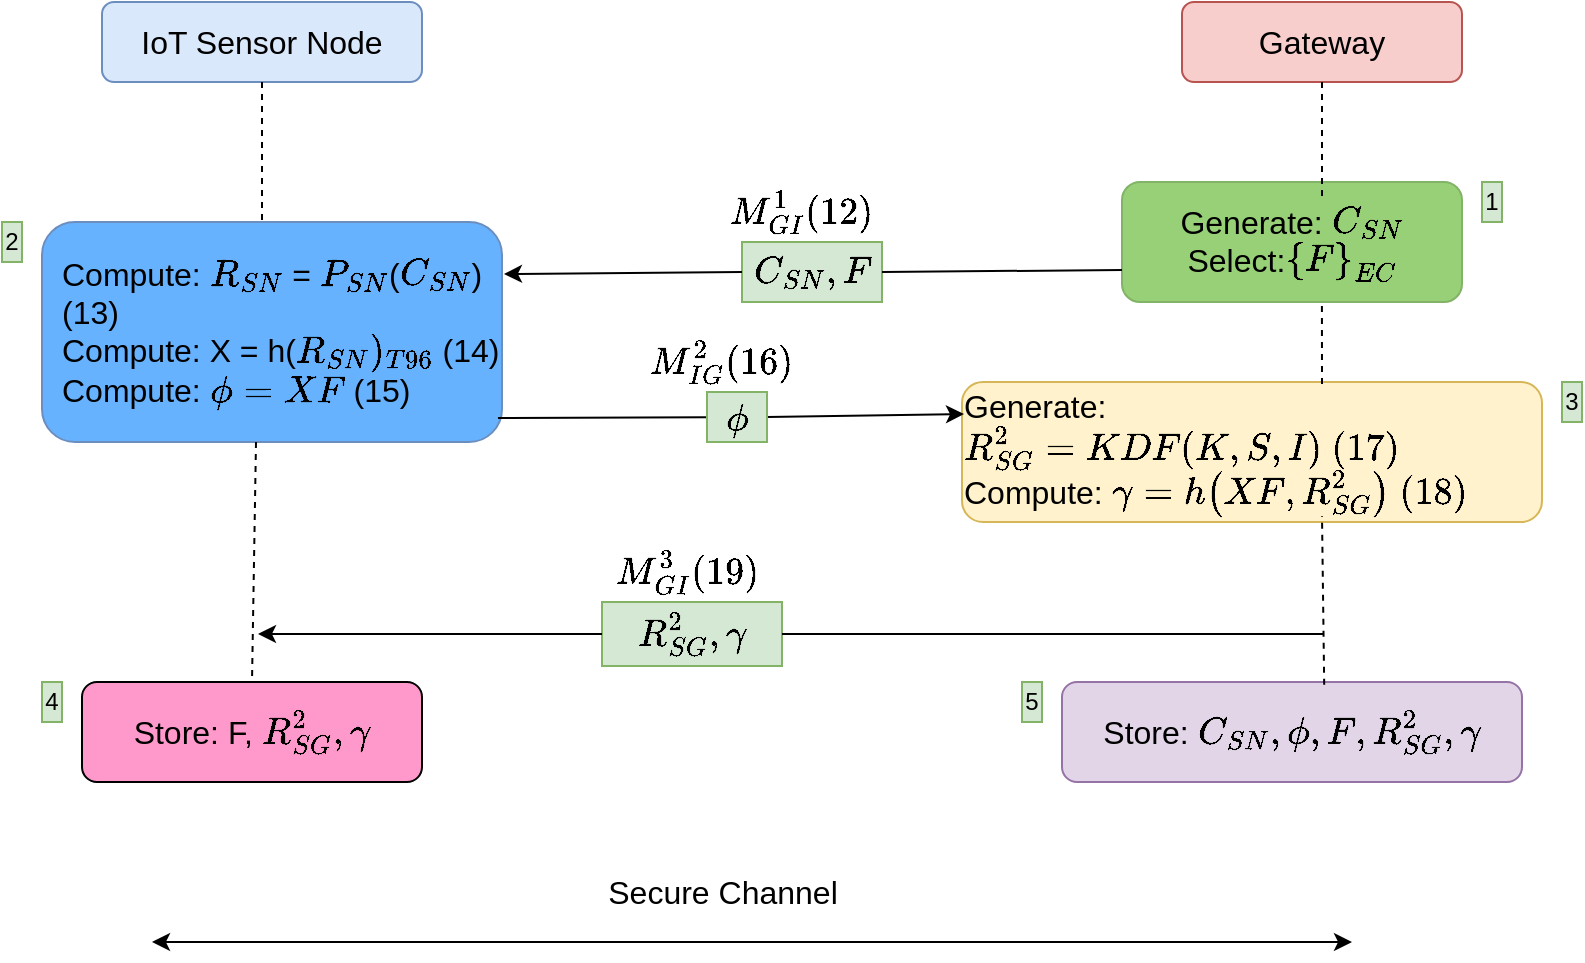 <mxfile version="21.7.0" type="github">
  <diagram name="Page-1" id="TNbmgFJ4rGOWiyjLX6vp">
    <mxGraphModel dx="1242" dy="820" grid="1" gridSize="10" guides="1" tooltips="1" connect="1" arrows="1" fold="1" page="1" pageScale="1" pageWidth="850" pageHeight="1100" math="1" shadow="0">
      <root>
        <mxCell id="0" />
        <mxCell id="1" parent="0" />
        <mxCell id="ZjjznndVC-6k5SrVuJLU-1" value="&lt;font style=&quot;font-size: 16px;&quot;&gt;IoT Sensor Node&lt;/font&gt;" style="rounded=1;whiteSpace=wrap;html=1;fillColor=#dae8fc;strokeColor=#6c8ebf;" parent="1" vertex="1">
          <mxGeometry x="100" y="50" width="160" height="40" as="geometry" />
        </mxCell>
        <mxCell id="ZjjznndVC-6k5SrVuJLU-2" value="&lt;font style=&quot;font-size: 16px;&quot;&gt;Gateway&lt;/font&gt;" style="rounded=1;whiteSpace=wrap;html=1;fillColor=#f8cecc;strokeColor=#b85450;" parent="1" vertex="1">
          <mxGeometry x="640" y="50" width="140" height="40" as="geometry" />
        </mxCell>
        <mxCell id="ZjjznndVC-6k5SrVuJLU-3" value="&lt;font style=&quot;font-size: 16px;&quot;&gt;Compute: `R_{SN}` = `P_{SN}`(`C_{SN}`) (13)&lt;br&gt;Compute: X = h(`R_{SN})_{T96}` (14)&lt;br&gt;Compute: `\phi= XF` (15)&lt;/font&gt;" style="rounded=1;whiteSpace=wrap;html=1;fillColor=#66B2FF;strokeColor=#6c8ebf;align=left;spacingLeft=8;" parent="1" vertex="1">
          <mxGeometry x="70" y="160" width="230" height="110" as="geometry" />
        </mxCell>
        <mxCell id="ZjjznndVC-6k5SrVuJLU-4" value="&lt;font style=&quot;font-size: 16px;&quot;&gt;Generate: `C_{SN}`&lt;br&gt;Select:`{F}_{EC}`&lt;/font&gt;" style="rounded=1;whiteSpace=wrap;html=1;fillColor=#97D077;strokeColor=#82b366;align=center;" parent="1" vertex="1">
          <mxGeometry x="610" y="140" width="170" height="60" as="geometry" />
        </mxCell>
        <mxCell id="ZjjznndVC-6k5SrVuJLU-6" value="&lt;div style=&quot;border-color: var(--border-color); text-align: left; font-size: 16px;&quot;&gt;&lt;font style=&quot;font-size: 16px;&quot;&gt;Generate: `R_{SG}^2 =KDF(K, S, I)&amp;nbsp; (17)`&lt;/font&gt;&lt;/div&gt;&lt;div style=&quot;border-color: var(--border-color); text-align: left; font-size: 16px;&quot;&gt;&lt;span style=&quot;background-color: initial;&quot;&gt;&lt;font style=&quot;font-size: 16px;&quot;&gt;Compute: `\gamma=h(XF,R_{SG}^2)&amp;nbsp; (18)`&lt;/font&gt;&lt;/span&gt;&lt;br&gt;&lt;/div&gt;" style="rounded=1;whiteSpace=wrap;html=1;fillColor=#fff2cc;strokeColor=#d6b656;" parent="1" vertex="1">
          <mxGeometry x="530" y="240" width="290" height="70" as="geometry" />
        </mxCell>
        <mxCell id="ZjjznndVC-6k5SrVuJLU-7" value="&lt;font style=&quot;font-size: 16px;&quot;&gt;Store: F, `R_{SG}^2, gamma`&lt;/font&gt;" style="rounded=1;whiteSpace=wrap;html=1;fillColor=#FF99CC;" parent="1" vertex="1">
          <mxGeometry x="90" y="390" width="170" height="50" as="geometry" />
        </mxCell>
        <mxCell id="ZjjznndVC-6k5SrVuJLU-8" value="&lt;font style=&quot;font-size: 16px;&quot;&gt;Store: `C_{SN}, phi, F,R_{SG}^2, gamma`&lt;/font&gt;" style="rounded=1;whiteSpace=wrap;html=1;fillColor=#e1d5e7;strokeColor=#9673a6;" parent="1" vertex="1">
          <mxGeometry x="580" y="390" width="230" height="50" as="geometry" />
        </mxCell>
        <mxCell id="ZjjznndVC-6k5SrVuJLU-9" value="&lt;font style=&quot;font-size: 16px;&quot;&gt;`C_{SN}, F`&lt;/font&gt;" style="rounded=0;whiteSpace=wrap;html=1;fillColor=#d5e8d4;strokeColor=#82b366;" parent="1" vertex="1">
          <mxGeometry x="420" y="170" width="70" height="30" as="geometry" />
        </mxCell>
        <mxCell id="ZjjznndVC-6k5SrVuJLU-11" value="&lt;font style=&quot;font-size: 16px;&quot;&gt;`R_{SG}^2, gamma`&lt;/font&gt;" style="rounded=0;whiteSpace=wrap;html=1;fillColor=#d5e8d4;strokeColor=#82b366;" parent="1" vertex="1">
          <mxGeometry x="350" y="350" width="90" height="32" as="geometry" />
        </mxCell>
        <mxCell id="ZjjznndVC-6k5SrVuJLU-14" value="" style="endArrow=classic;html=1;rounded=0;exitX=1;exitY=0.5;exitDx=0;exitDy=0;" parent="1" source="ZjjznndVC-6k5SrVuJLU-10" edge="1">
          <mxGeometry width="50" height="50" relative="1" as="geometry">
            <mxPoint x="421" y="256" as="sourcePoint" />
            <mxPoint x="531" y="256" as="targetPoint" />
          </mxGeometry>
        </mxCell>
        <mxCell id="ZjjznndVC-6k5SrVuJLU-15" value="" style="endArrow=none;dashed=1;html=1;rounded=0;entryX=0.5;entryY=0;entryDx=0;entryDy=0;" parent="1" target="ZjjznndVC-6k5SrVuJLU-7" edge="1">
          <mxGeometry width="50" height="50" relative="1" as="geometry">
            <mxPoint x="177" y="270" as="sourcePoint" />
            <mxPoint x="110" y="390" as="targetPoint" />
          </mxGeometry>
        </mxCell>
        <mxCell id="ZjjznndVC-6k5SrVuJLU-16" value="" style="endArrow=none;dashed=1;html=1;rounded=0;exitX=0.57;exitY=0.028;exitDx=0;exitDy=0;exitPerimeter=0;" parent="1" source="ZjjznndVC-6k5SrVuJLU-8" edge="1">
          <mxGeometry width="50" height="50" relative="1" as="geometry">
            <mxPoint x="731" y="389" as="sourcePoint" />
            <mxPoint x="710" y="307" as="targetPoint" />
          </mxGeometry>
        </mxCell>
        <mxCell id="ZjjznndVC-6k5SrVuJLU-17" value="" style="endArrow=none;html=1;rounded=0;entryX=1;entryY=0.5;entryDx=0;entryDy=0;" parent="1" target="ZjjznndVC-6k5SrVuJLU-11" edge="1">
          <mxGeometry width="50" height="50" relative="1" as="geometry">
            <mxPoint x="711" y="366" as="sourcePoint" />
            <mxPoint x="450" y="240" as="targetPoint" />
          </mxGeometry>
        </mxCell>
        <mxCell id="ZjjznndVC-6k5SrVuJLU-18" value="" style="endArrow=classic;html=1;rounded=0;exitX=0;exitY=0.5;exitDx=0;exitDy=0;" parent="1" source="ZjjznndVC-6k5SrVuJLU-11" edge="1">
          <mxGeometry width="50" height="50" relative="1" as="geometry">
            <mxPoint x="400" y="290" as="sourcePoint" />
            <mxPoint x="178" y="366" as="targetPoint" />
          </mxGeometry>
        </mxCell>
        <mxCell id="ZjjznndVC-6k5SrVuJLU-19" value="" style="endArrow=none;html=1;rounded=0;entryX=1;entryY=0.5;entryDx=0;entryDy=0;" parent="1" target="ZjjznndVC-6k5SrVuJLU-9" edge="1">
          <mxGeometry width="50" height="50" relative="1" as="geometry">
            <mxPoint x="610" y="184" as="sourcePoint" />
            <mxPoint x="450" y="240" as="targetPoint" />
          </mxGeometry>
        </mxCell>
        <mxCell id="ZjjznndVC-6k5SrVuJLU-20" value="" style="endArrow=classic;html=1;rounded=0;exitX=0;exitY=0.5;exitDx=0;exitDy=0;" parent="1" source="ZjjznndVC-6k5SrVuJLU-9" edge="1">
          <mxGeometry width="50" height="50" relative="1" as="geometry">
            <mxPoint x="400" y="290" as="sourcePoint" />
            <mxPoint x="301" y="186" as="targetPoint" />
          </mxGeometry>
        </mxCell>
        <mxCell id="ZjjznndVC-6k5SrVuJLU-21" value="" style="endArrow=none;dashed=1;html=1;rounded=0;" parent="1" edge="1">
          <mxGeometry width="50" height="50" relative="1" as="geometry">
            <mxPoint x="180" y="90" as="sourcePoint" />
            <mxPoint x="180" y="160" as="targetPoint" />
          </mxGeometry>
        </mxCell>
        <mxCell id="ZjjznndVC-6k5SrVuJLU-22" value="" style="endArrow=none;dashed=1;html=1;rounded=0;entryX=0.588;entryY=1;entryDx=0;entryDy=0;entryPerimeter=0;" parent="1" target="ZjjznndVC-6k5SrVuJLU-4" edge="1">
          <mxGeometry width="50" height="50" relative="1" as="geometry">
            <mxPoint x="710" y="241" as="sourcePoint" />
            <mxPoint x="450" y="240" as="targetPoint" />
          </mxGeometry>
        </mxCell>
        <mxCell id="ZjjznndVC-6k5SrVuJLU-23" value="" style="endArrow=none;dashed=1;html=1;rounded=0;exitX=0.5;exitY=1;exitDx=0;exitDy=0;" parent="1" source="ZjjznndVC-6k5SrVuJLU-2" edge="1">
          <mxGeometry width="50" height="50" relative="1" as="geometry">
            <mxPoint x="400" y="290" as="sourcePoint" />
            <mxPoint x="710" y="150" as="targetPoint" />
          </mxGeometry>
        </mxCell>
        <mxCell id="ZjjznndVC-6k5SrVuJLU-24" value="1" style="rounded=0;whiteSpace=wrap;html=1;fillColor=#d5e8d4;strokeColor=#82b366;" parent="1" vertex="1">
          <mxGeometry x="790" y="140" width="10" height="20" as="geometry" />
        </mxCell>
        <mxCell id="ZjjznndVC-6k5SrVuJLU-25" value="2" style="rounded=0;whiteSpace=wrap;html=1;fillColor=#d5e8d4;strokeColor=#82b366;" parent="1" vertex="1">
          <mxGeometry x="50" y="160" width="10" height="20" as="geometry" />
        </mxCell>
        <mxCell id="ZjjznndVC-6k5SrVuJLU-26" value="3" style="rounded=0;whiteSpace=wrap;html=1;fillColor=#d5e8d4;strokeColor=#82b366;" parent="1" vertex="1">
          <mxGeometry x="830" y="240" width="10" height="20" as="geometry" />
        </mxCell>
        <mxCell id="ZjjznndVC-6k5SrVuJLU-27" value="4" style="rounded=0;whiteSpace=wrap;html=1;fillColor=#d5e8d4;strokeColor=#82b366;" parent="1" vertex="1">
          <mxGeometry x="70" y="390" width="10" height="20" as="geometry" />
        </mxCell>
        <mxCell id="ZjjznndVC-6k5SrVuJLU-28" value="5" style="rounded=0;whiteSpace=wrap;html=1;fillColor=#d5e8d4;strokeColor=#82b366;" parent="1" vertex="1">
          <mxGeometry x="560" y="390" width="10" height="20" as="geometry" />
        </mxCell>
        <UserObject label="&lt;font style=&quot;font-size: 16px;&quot;&gt;`M_{GI}^1 (12)`&lt;/font&gt;" placeholders="1" name="Variable" id="ZjjznndVC-6k5SrVuJLU-31">
          <mxCell style="text;html=1;strokeColor=none;fillColor=none;align=center;verticalAlign=middle;whiteSpace=wrap;overflow=hidden;" parent="1" vertex="1">
            <mxGeometry x="410" y="140" width="80" height="30" as="geometry" />
          </mxCell>
        </UserObject>
        <UserObject label="&lt;font style=&quot;font-size: 16px;&quot;&gt;`M_{IG}^2 (16)`&lt;/font&gt;" placeholders="1" name="Variable" id="ZjjznndVC-6k5SrVuJLU-33">
          <mxCell style="text;html=1;strokeColor=none;fillColor=none;align=center;verticalAlign=middle;whiteSpace=wrap;overflow=hidden;" parent="1" vertex="1">
            <mxGeometry x="370" y="215" width="80" height="30" as="geometry" />
          </mxCell>
        </UserObject>
        <UserObject label="&lt;font style=&quot;font-size: 16px;&quot;&gt;`M_{GI}^3 (19)`&lt;/font&gt;" placeholders="1" name="Variable" id="ZjjznndVC-6k5SrVuJLU-34">
          <mxCell style="text;html=1;strokeColor=none;fillColor=none;align=center;verticalAlign=middle;whiteSpace=wrap;overflow=hidden;" parent="1" vertex="1">
            <mxGeometry x="352.5" y="320" width="80" height="30" as="geometry" />
          </mxCell>
        </UserObject>
        <mxCell id="oK1kQUxt6v8wb85KCXEv-8" value="" style="endArrow=none;html=1;rounded=0;" parent="1" target="ZjjznndVC-6k5SrVuJLU-10" edge="1">
          <mxGeometry width="50" height="50" relative="1" as="geometry">
            <mxPoint x="298" y="258" as="sourcePoint" />
            <mxPoint x="395" y="255" as="targetPoint" />
          </mxGeometry>
        </mxCell>
        <mxCell id="ZjjznndVC-6k5SrVuJLU-10" value="&lt;font style=&quot;font-size: 16px;&quot;&gt;`\phi`&lt;/font&gt;" style="rounded=0;whiteSpace=wrap;html=1;fillColor=#d5e8d4;strokeColor=#82b366;" parent="1" vertex="1">
          <mxGeometry x="402.5" y="245" width="30" height="25" as="geometry" />
        </mxCell>
        <mxCell id="oK1kQUxt6v8wb85KCXEv-10" value="" style="endArrow=classic;startArrow=classic;html=1;rounded=0;" parent="1" edge="1">
          <mxGeometry width="50" height="50" relative="1" as="geometry">
            <mxPoint x="125" y="520" as="sourcePoint" />
            <mxPoint x="725" y="520" as="targetPoint" />
          </mxGeometry>
        </mxCell>
        <mxCell id="oK1kQUxt6v8wb85KCXEv-11" value="&lt;font style=&quot;font-size: 16px;&quot;&gt;Secure Channel&lt;/font&gt;" style="text;html=1;align=center;verticalAlign=middle;resizable=0;points=[];autosize=1;strokeColor=none;fillColor=none;" parent="1" vertex="1">
          <mxGeometry x="340" y="480" width="140" height="30" as="geometry" />
        </mxCell>
      </root>
    </mxGraphModel>
  </diagram>
</mxfile>
